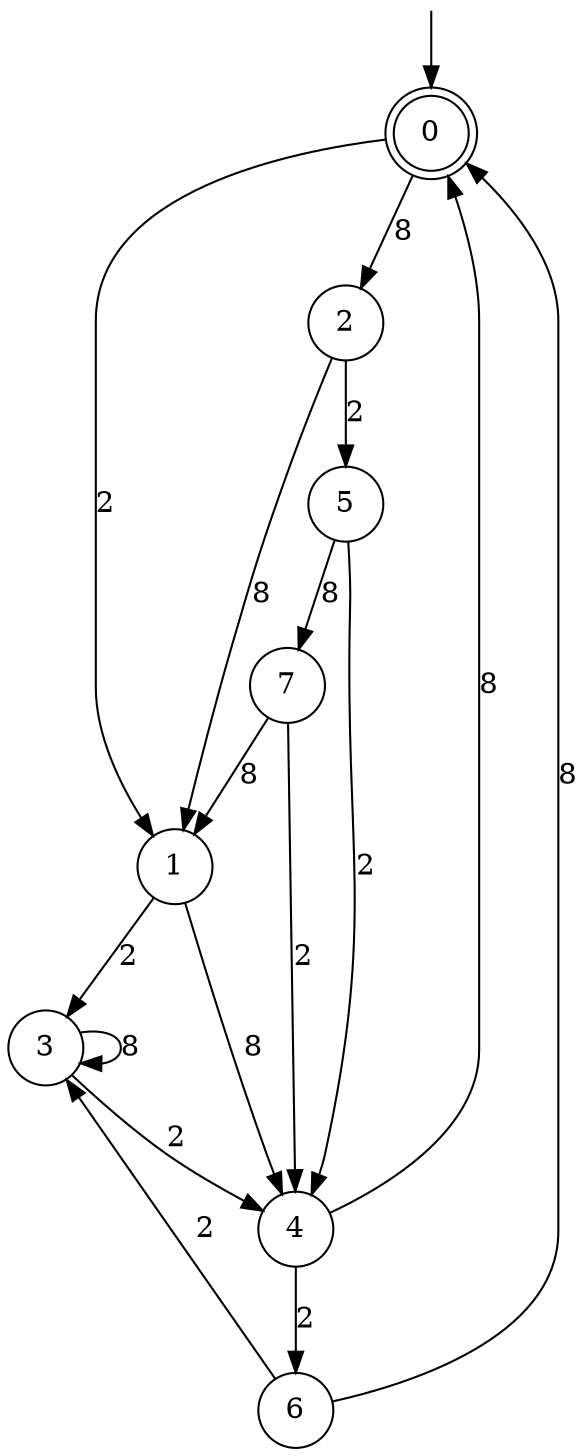 digraph g {

	s0 [shape="doublecircle" label="0"];
	s1 [shape="circle" label="1"];
	s2 [shape="circle" label="2"];
	s3 [shape="circle" label="3"];
	s4 [shape="circle" label="4"];
	s5 [shape="circle" label="5"];
	s6 [shape="circle" label="6"];
	s7 [shape="circle" label="7"];
	s0 -> s1 [label="2"];
	s0 -> s2 [label="8"];
	s1 -> s3 [label="2"];
	s1 -> s4 [label="8"];
	s2 -> s5 [label="2"];
	s2 -> s1 [label="8"];
	s3 -> s4 [label="2"];
	s3 -> s3 [label="8"];
	s4 -> s6 [label="2"];
	s4 -> s0 [label="8"];
	s5 -> s4 [label="2"];
	s5 -> s7 [label="8"];
	s6 -> s3 [label="2"];
	s6 -> s0 [label="8"];
	s7 -> s4 [label="2"];
	s7 -> s1 [label="8"];

__start0 [label="" shape="none" width="0" height="0"];
__start0 -> s0;

}
